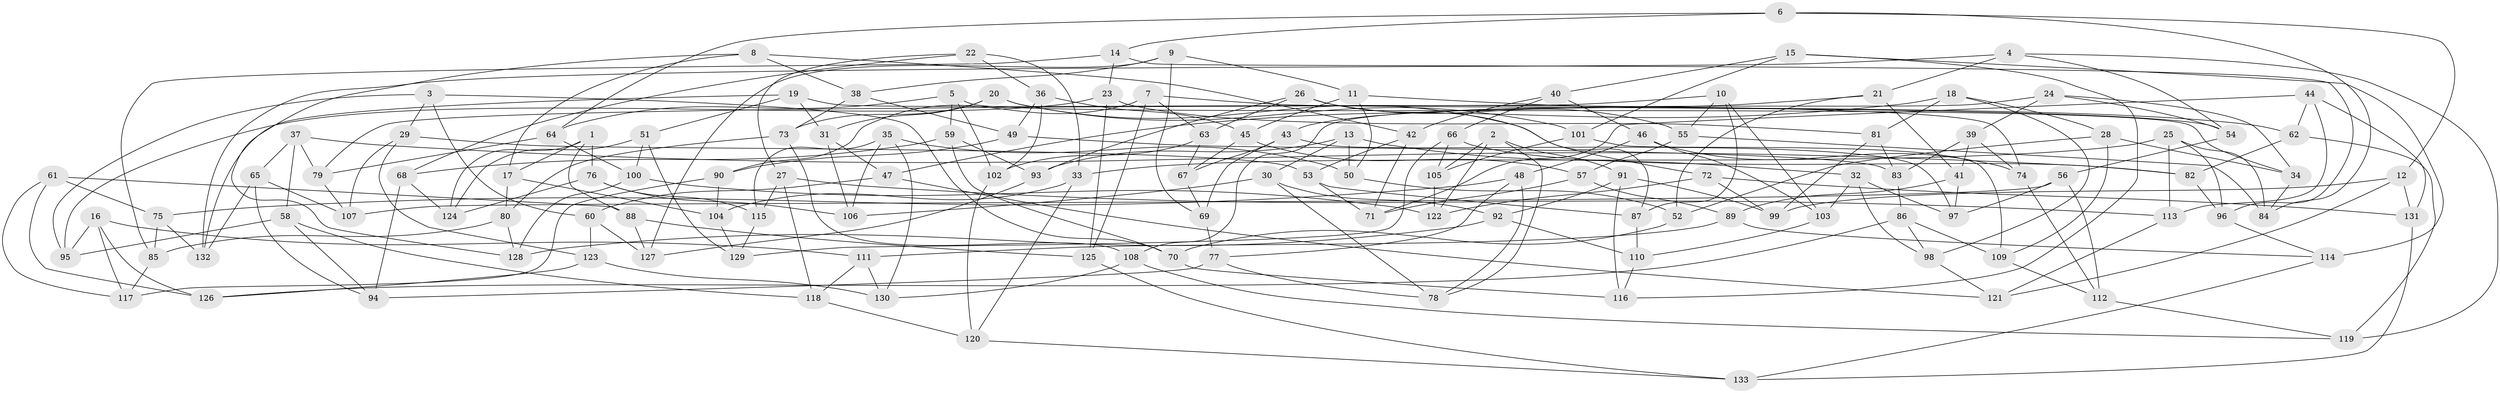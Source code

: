 // coarse degree distribution, {5: 0.09876543209876543, 6: 0.5432098765432098, 4: 0.3333333333333333, 3: 0.024691358024691357}
// Generated by graph-tools (version 1.1) at 2025/24/03/03/25 07:24:24]
// undirected, 133 vertices, 266 edges
graph export_dot {
graph [start="1"]
  node [color=gray90,style=filled];
  1;
  2;
  3;
  4;
  5;
  6;
  7;
  8;
  9;
  10;
  11;
  12;
  13;
  14;
  15;
  16;
  17;
  18;
  19;
  20;
  21;
  22;
  23;
  24;
  25;
  26;
  27;
  28;
  29;
  30;
  31;
  32;
  33;
  34;
  35;
  36;
  37;
  38;
  39;
  40;
  41;
  42;
  43;
  44;
  45;
  46;
  47;
  48;
  49;
  50;
  51;
  52;
  53;
  54;
  55;
  56;
  57;
  58;
  59;
  60;
  61;
  62;
  63;
  64;
  65;
  66;
  67;
  68;
  69;
  70;
  71;
  72;
  73;
  74;
  75;
  76;
  77;
  78;
  79;
  80;
  81;
  82;
  83;
  84;
  85;
  86;
  87;
  88;
  89;
  90;
  91;
  92;
  93;
  94;
  95;
  96;
  97;
  98;
  99;
  100;
  101;
  102;
  103;
  104;
  105;
  106;
  107;
  108;
  109;
  110;
  111;
  112;
  113;
  114;
  115;
  116;
  117;
  118;
  119;
  120;
  121;
  122;
  123;
  124;
  125;
  126;
  127;
  128;
  129;
  130;
  131;
  132;
  133;
  1 -- 124;
  1 -- 17;
  1 -- 88;
  1 -- 76;
  2 -- 78;
  2 -- 105;
  2 -- 122;
  2 -- 91;
  3 -- 60;
  3 -- 70;
  3 -- 29;
  3 -- 95;
  4 -- 54;
  4 -- 21;
  4 -- 119;
  4 -- 132;
  5 -- 102;
  5 -- 59;
  5 -- 64;
  5 -- 34;
  6 -- 14;
  6 -- 84;
  6 -- 12;
  6 -- 64;
  7 -- 54;
  7 -- 63;
  7 -- 90;
  7 -- 125;
  8 -- 38;
  8 -- 17;
  8 -- 42;
  8 -- 128;
  9 -- 38;
  9 -- 69;
  9 -- 11;
  9 -- 127;
  10 -- 55;
  10 -- 103;
  10 -- 79;
  10 -- 87;
  11 -- 50;
  11 -- 45;
  11 -- 62;
  12 -- 131;
  12 -- 99;
  12 -- 121;
  13 -- 50;
  13 -- 30;
  13 -- 93;
  13 -- 32;
  14 -- 96;
  14 -- 85;
  14 -- 23;
  15 -- 114;
  15 -- 116;
  15 -- 40;
  15 -- 101;
  16 -- 95;
  16 -- 111;
  16 -- 126;
  16 -- 117;
  17 -- 104;
  17 -- 80;
  18 -- 47;
  18 -- 28;
  18 -- 98;
  18 -- 81;
  19 -- 51;
  19 -- 74;
  19 -- 132;
  19 -- 31;
  20 -- 73;
  20 -- 31;
  20 -- 101;
  20 -- 72;
  21 -- 43;
  21 -- 52;
  21 -- 41;
  22 -- 27;
  22 -- 36;
  22 -- 68;
  22 -- 33;
  23 -- 95;
  23 -- 81;
  23 -- 125;
  24 -- 39;
  24 -- 108;
  24 -- 34;
  24 -- 54;
  25 -- 113;
  25 -- 96;
  25 -- 84;
  25 -- 33;
  26 -- 87;
  26 -- 93;
  26 -- 55;
  26 -- 63;
  27 -- 113;
  27 -- 115;
  27 -- 118;
  28 -- 109;
  28 -- 34;
  28 -- 52;
  29 -- 107;
  29 -- 53;
  29 -- 123;
  30 -- 92;
  30 -- 78;
  30 -- 106;
  31 -- 106;
  31 -- 47;
  32 -- 103;
  32 -- 97;
  32 -- 98;
  33 -- 104;
  33 -- 120;
  34 -- 84;
  35 -- 50;
  35 -- 106;
  35 -- 115;
  35 -- 130;
  36 -- 102;
  36 -- 45;
  36 -- 49;
  37 -- 82;
  37 -- 65;
  37 -- 58;
  37 -- 79;
  38 -- 73;
  38 -- 49;
  39 -- 41;
  39 -- 83;
  39 -- 74;
  40 -- 46;
  40 -- 66;
  40 -- 42;
  41 -- 89;
  41 -- 97;
  42 -- 53;
  42 -- 71;
  43 -- 69;
  43 -- 67;
  43 -- 97;
  44 -- 62;
  44 -- 113;
  44 -- 71;
  44 -- 131;
  45 -- 67;
  45 -- 57;
  46 -- 74;
  46 -- 103;
  46 -- 48;
  47 -- 60;
  47 -- 121;
  48 -- 75;
  48 -- 78;
  48 -- 77;
  49 -- 90;
  49 -- 83;
  50 -- 52;
  51 -- 129;
  51 -- 124;
  51 -- 100;
  52 -- 70;
  53 -- 71;
  53 -- 87;
  54 -- 56;
  55 -- 57;
  55 -- 84;
  56 -- 97;
  56 -- 107;
  56 -- 112;
  57 -- 71;
  57 -- 89;
  58 -- 94;
  58 -- 95;
  58 -- 118;
  59 -- 93;
  59 -- 70;
  59 -- 68;
  60 -- 127;
  60 -- 123;
  61 -- 126;
  61 -- 88;
  61 -- 75;
  61 -- 117;
  62 -- 82;
  62 -- 119;
  63 -- 67;
  63 -- 102;
  64 -- 100;
  64 -- 79;
  65 -- 94;
  65 -- 107;
  65 -- 132;
  66 -- 105;
  66 -- 82;
  66 -- 129;
  67 -- 69;
  68 -- 94;
  68 -- 124;
  69 -- 77;
  70 -- 116;
  72 -- 99;
  72 -- 131;
  72 -- 122;
  73 -- 80;
  73 -- 108;
  74 -- 112;
  75 -- 85;
  75 -- 132;
  76 -- 106;
  76 -- 124;
  76 -- 115;
  77 -- 94;
  77 -- 78;
  79 -- 107;
  80 -- 85;
  80 -- 128;
  81 -- 99;
  81 -- 83;
  82 -- 96;
  83 -- 86;
  85 -- 117;
  86 -- 126;
  86 -- 109;
  86 -- 98;
  87 -- 110;
  88 -- 127;
  88 -- 125;
  89 -- 111;
  89 -- 114;
  90 -- 104;
  90 -- 117;
  91 -- 116;
  91 -- 92;
  91 -- 99;
  92 -- 110;
  92 -- 128;
  93 -- 127;
  96 -- 114;
  98 -- 121;
  100 -- 122;
  100 -- 128;
  101 -- 105;
  101 -- 109;
  102 -- 120;
  103 -- 110;
  104 -- 129;
  105 -- 122;
  108 -- 119;
  108 -- 130;
  109 -- 112;
  110 -- 116;
  111 -- 118;
  111 -- 130;
  112 -- 119;
  113 -- 121;
  114 -- 133;
  115 -- 129;
  118 -- 120;
  120 -- 133;
  123 -- 130;
  123 -- 126;
  125 -- 133;
  131 -- 133;
}
